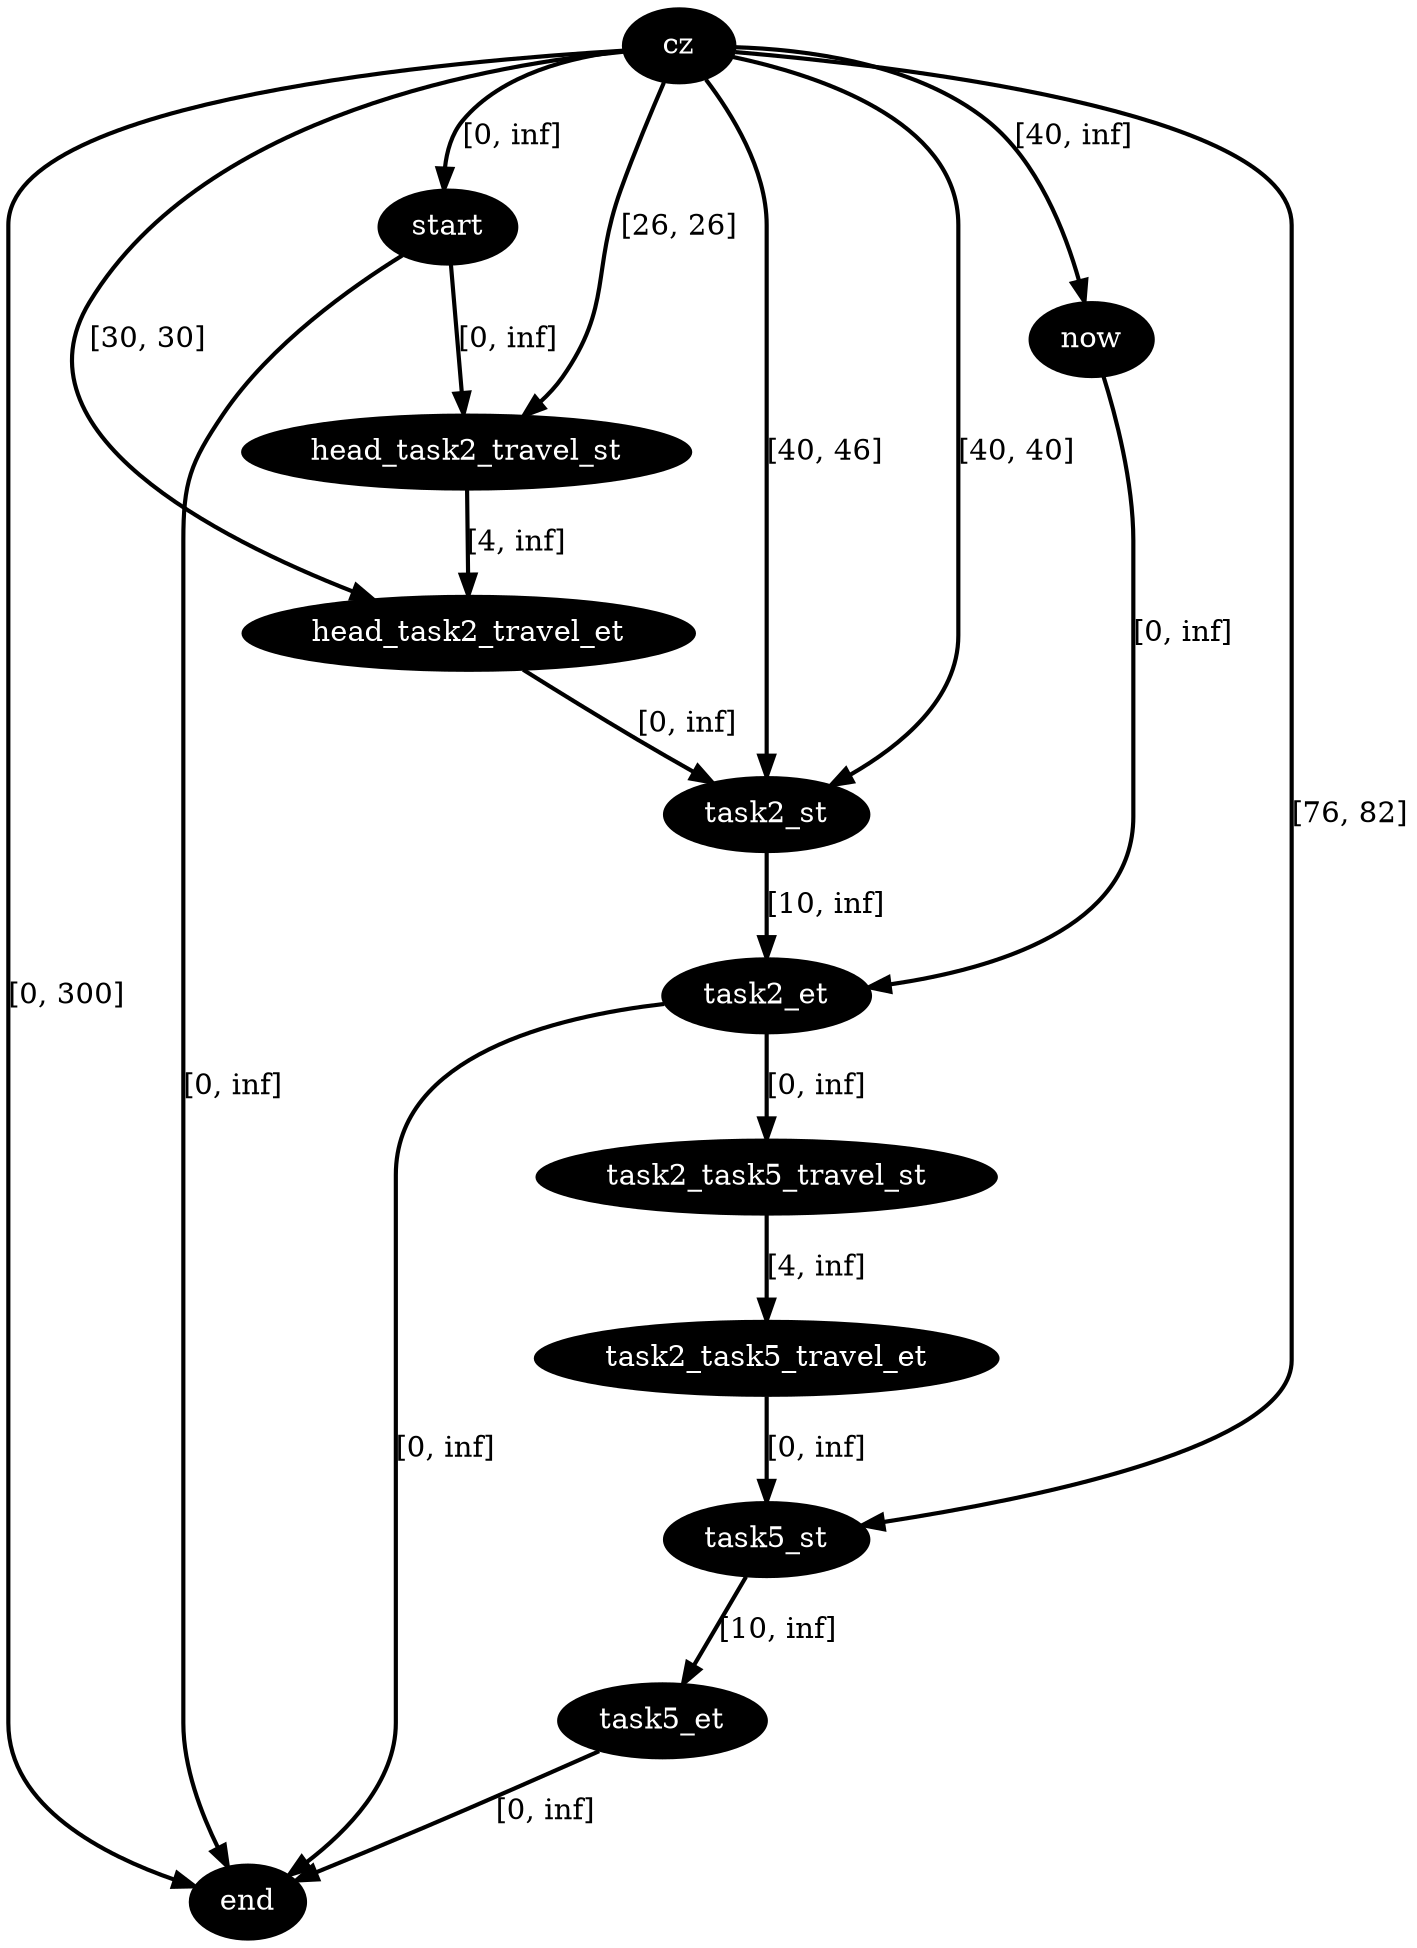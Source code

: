 digraph plan {
0[label="cz",style=filled,fillcolor=black,fontcolor=white];
1[label="start",style=filled,fillcolor=black,fontcolor=white];
2[label="now",style=filled,fillcolor=black,fontcolor=white];
3[label="end",style=filled,fillcolor=black,fontcolor=white];
8[label="head_task2_travel_st",style=filled,fillcolor=black,fontcolor=white];
9[label="head_task2_travel_et",style=filled,fillcolor=black,fontcolor=white];
10[label="task2_st",style=filled,fillcolor=black,fontcolor=white];
11[label="task2_et",style=filled,fillcolor=black,fontcolor=white];
18[label="task2_task5_travel_st",style=filled,fillcolor=black,fontcolor=white];
19[label="task2_task5_travel_et",style=filled,fillcolor=black,fontcolor=white];
20[label="task5_st",style=filled,fillcolor=black,fontcolor=white];
21[label="task5_et",style=filled,fillcolor=black,fontcolor=white];
"0"->"1"[label="[0, inf]",penwidth=2,color=black];
"0"->"3"[label="[0, 300]",penwidth=2,color=black];
"8"->"9"[label="[4, inf]",penwidth=2,color=black];
"0"->"9"[label="[30, 30]",penwidth=2,color=black];
"1"->"8"[label="[0, inf]",penwidth=2,color=black];
"0"->"8"[label="[26, 26]",penwidth=2,color=black];
"0"->"2"[label="[40, inf]",penwidth=2,color=black];
"2"->"11"[label="[0, inf]",penwidth=2,color=black];
"1"->"3"[label="[0, inf]",penwidth=2,color=black];
"11"->"3"[label="[0, inf]",penwidth=2,color=black];
"0"->"10"[label="[40, 40]",penwidth=2,color=black];
"0"->"10"[label="[40, 46]",penwidth=2,color=black];
"18"->"19"[label="[4, inf]",penwidth=2,color=black];
"11"->"18"[label="[0, inf]",penwidth=2,color=black];
"10"->"11"[label="[10, inf]",penwidth=2,color=black];
"9"->"10"[label="[0, inf]",penwidth=2,color=black];
"21"->"3"[label="[0, inf]",penwidth=2,color=black];
"0"->"20"[label="[76, 82]",penwidth=2,color=black];
"20"->"21"[label="[10, inf]",penwidth=2,color=black];
"19"->"20"[label="[0, inf]",penwidth=2,color=black];
}
